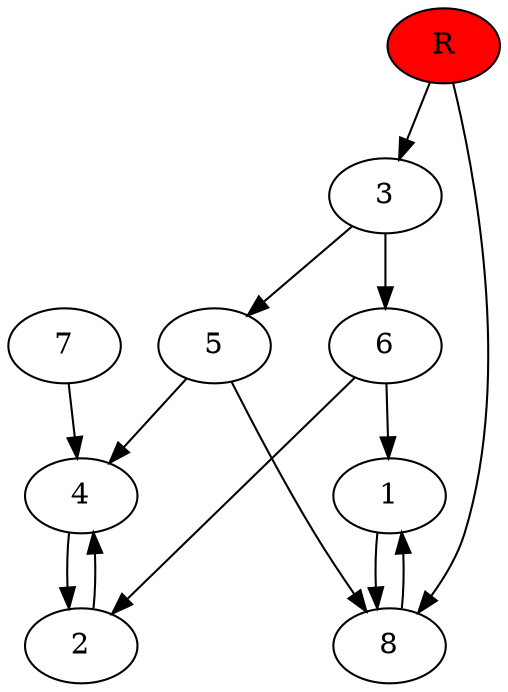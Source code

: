 digraph prb17080 {
	1
	2
	3
	4
	5
	6
	7
	8
	R [fillcolor="#ff0000" style=filled]
	1 -> 8
	2 -> 4
	3 -> 5
	3 -> 6
	4 -> 2
	5 -> 4
	5 -> 8
	6 -> 1
	6 -> 2
	7 -> 4
	8 -> 1
	R -> 3
	R -> 8
}
